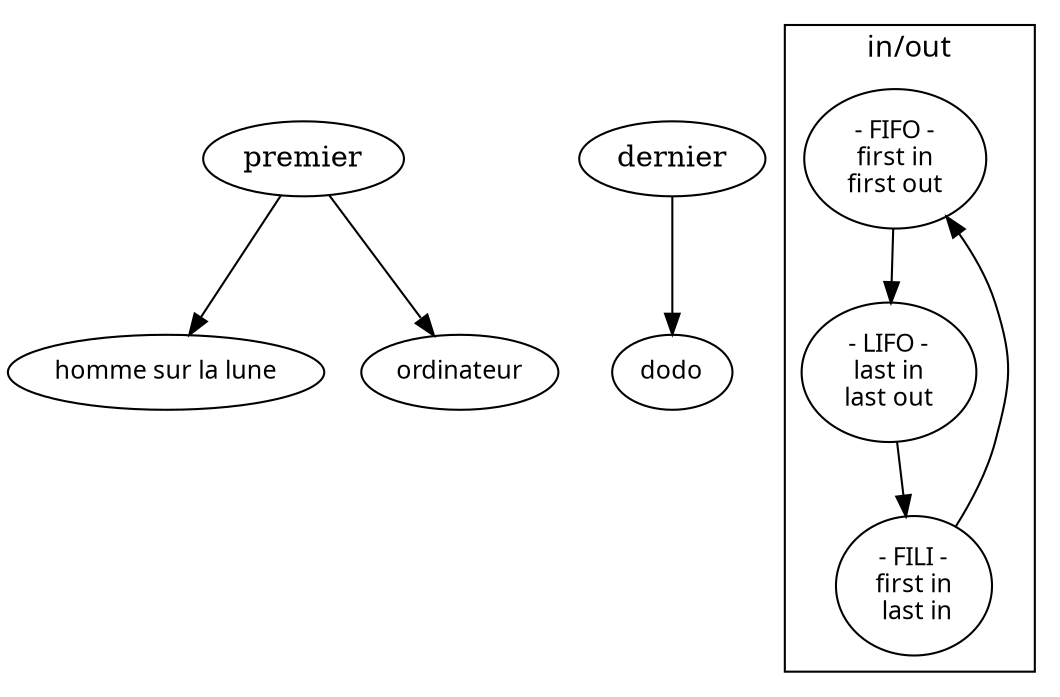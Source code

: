 digraph {

	first [label="premier"]
	last [label="dernier"]
	
	fontname="myriadpro"
	fontsize = 14
	
	node [fontname="myriadpro", fontsize = 12]
	edge [fontname="monaco", fontsize = 10]

	first -> "homme sur la lune"
	first -> "ordinateur"
	
	last -> dodo

	subgraph cluster_FO{
	
		label="in/out"
		
		FIFO [label="- FIFO -\nfirst in\nfirst out"]
		LIFO [label="- LIFO -\nlast in\nlast out"]
		FILI [label="- FILI -\nfirst in\n last in"]

		FILI -> FIFO -> LIFO -> FILI
	}
	
}